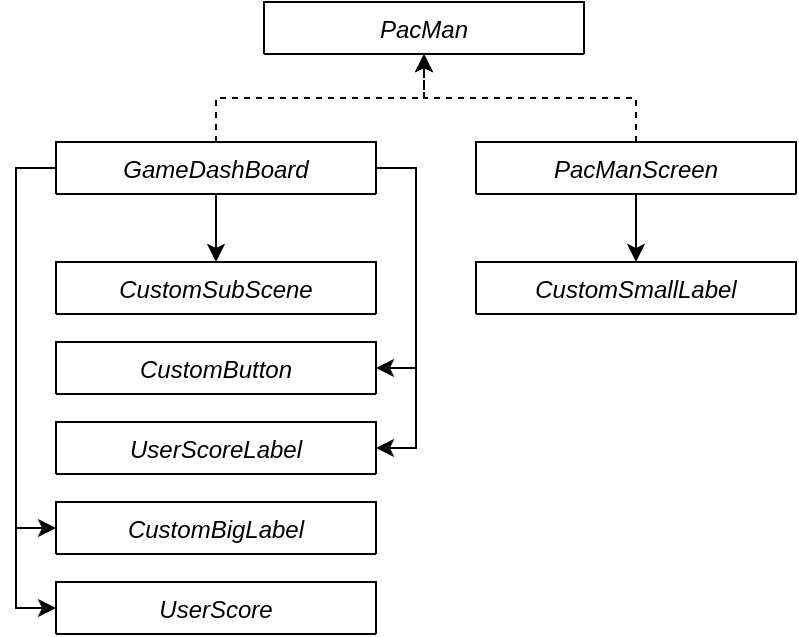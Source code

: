 <mxfile version="20.6.0" type="device"><diagram id="C5RBs43oDa-KdzZeNtuy" name="Page-1"><mxGraphModel dx="946" dy="458" grid="1" gridSize="10" guides="1" tooltips="1" connect="1" arrows="1" fold="1" page="1" pageScale="1" pageWidth="827" pageHeight="1169" math="0" shadow="0"><root><mxCell id="WIyWlLk6GJQsqaUBKTNV-0"/><mxCell id="WIyWlLk6GJQsqaUBKTNV-1" parent="WIyWlLk6GJQsqaUBKTNV-0"/><mxCell id="AkwtQ9U9xA5ziATgcfaj-17" style="edgeStyle=orthogonalEdgeStyle;rounded=0;orthogonalLoop=1;jettySize=auto;html=1;entryX=0.5;entryY=1;entryDx=0;entryDy=0;dashed=1;" edge="1" parent="WIyWlLk6GJQsqaUBKTNV-1" source="zkfFHV4jXpPFQw0GAbJ--0" target="AkwtQ9U9xA5ziATgcfaj-10"><mxGeometry relative="1" as="geometry"/></mxCell><mxCell id="AkwtQ9U9xA5ziATgcfaj-24" style="edgeStyle=orthogonalEdgeStyle;rounded=0;orthogonalLoop=1;jettySize=auto;html=1;entryX=0.5;entryY=0;entryDx=0;entryDy=0;" edge="1" parent="WIyWlLk6GJQsqaUBKTNV-1" source="zkfFHV4jXpPFQw0GAbJ--0" target="AkwtQ9U9xA5ziATgcfaj-14"><mxGeometry relative="1" as="geometry"/></mxCell><mxCell id="zkfFHV4jXpPFQw0GAbJ--0" value="PacManScreen" style="swimlane;fontStyle=2;align=center;verticalAlign=top;childLayout=stackLayout;horizontal=1;startSize=26;horizontalStack=0;resizeParent=1;resizeLast=0;collapsible=1;marginBottom=0;rounded=0;shadow=0;strokeWidth=1;" parent="WIyWlLk6GJQsqaUBKTNV-1" vertex="1" collapsed="1"><mxGeometry x="360" y="250" width="160" height="26" as="geometry"><mxRectangle x="380" y="240" width="160" height="40" as="alternateBounds"/></mxGeometry></mxCell><mxCell id="zkfFHV4jXpPFQw0GAbJ--4" value="" style="line;html=1;strokeWidth=1;align=left;verticalAlign=middle;spacingTop=-1;spacingLeft=3;spacingRight=3;rotatable=0;labelPosition=right;points=[];portConstraint=eastwest;" parent="zkfFHV4jXpPFQw0GAbJ--0" vertex="1"><mxGeometry y="26" width="160" height="8" as="geometry"/></mxCell><mxCell id="AkwtQ9U9xA5ziATgcfaj-16" style="edgeStyle=orthogonalEdgeStyle;rounded=0;orthogonalLoop=1;jettySize=auto;html=1;dashed=1;" edge="1" parent="WIyWlLk6GJQsqaUBKTNV-1" source="AkwtQ9U9xA5ziATgcfaj-0" target="AkwtQ9U9xA5ziATgcfaj-10"><mxGeometry relative="1" as="geometry"/></mxCell><mxCell id="AkwtQ9U9xA5ziATgcfaj-18" style="edgeStyle=orthogonalEdgeStyle;rounded=0;orthogonalLoop=1;jettySize=auto;html=1;" edge="1" parent="WIyWlLk6GJQsqaUBKTNV-1" source="AkwtQ9U9xA5ziATgcfaj-0" target="AkwtQ9U9xA5ziATgcfaj-2"><mxGeometry relative="1" as="geometry"/></mxCell><mxCell id="AkwtQ9U9xA5ziATgcfaj-20" style="edgeStyle=orthogonalEdgeStyle;rounded=0;orthogonalLoop=1;jettySize=auto;html=1;entryX=1;entryY=0.5;entryDx=0;entryDy=0;exitX=1;exitY=0.5;exitDx=0;exitDy=0;" edge="1" parent="WIyWlLk6GJQsqaUBKTNV-1" source="AkwtQ9U9xA5ziATgcfaj-0" target="AkwtQ9U9xA5ziATgcfaj-4"><mxGeometry relative="1" as="geometry"/></mxCell><mxCell id="AkwtQ9U9xA5ziATgcfaj-21" style="edgeStyle=orthogonalEdgeStyle;rounded=0;orthogonalLoop=1;jettySize=auto;html=1;entryX=1;entryY=0.5;entryDx=0;entryDy=0;exitX=1;exitY=0.5;exitDx=0;exitDy=0;" edge="1" parent="WIyWlLk6GJQsqaUBKTNV-1" source="AkwtQ9U9xA5ziATgcfaj-0" target="AkwtQ9U9xA5ziATgcfaj-12"><mxGeometry relative="1" as="geometry"/></mxCell><mxCell id="AkwtQ9U9xA5ziATgcfaj-22" style="edgeStyle=orthogonalEdgeStyle;rounded=0;orthogonalLoop=1;jettySize=auto;html=1;entryX=0;entryY=0.5;entryDx=0;entryDy=0;exitX=0;exitY=0.5;exitDx=0;exitDy=0;" edge="1" parent="WIyWlLk6GJQsqaUBKTNV-1" source="AkwtQ9U9xA5ziATgcfaj-0" target="AkwtQ9U9xA5ziATgcfaj-8"><mxGeometry relative="1" as="geometry"/></mxCell><mxCell id="AkwtQ9U9xA5ziATgcfaj-23" style="edgeStyle=orthogonalEdgeStyle;rounded=0;orthogonalLoop=1;jettySize=auto;html=1;entryX=0;entryY=0.5;entryDx=0;entryDy=0;exitX=0;exitY=0.5;exitDx=0;exitDy=0;" edge="1" parent="WIyWlLk6GJQsqaUBKTNV-1" source="AkwtQ9U9xA5ziATgcfaj-0" target="AkwtQ9U9xA5ziATgcfaj-6"><mxGeometry relative="1" as="geometry"/></mxCell><mxCell id="AkwtQ9U9xA5ziATgcfaj-0" value="GameDashBoard" style="swimlane;fontStyle=2;align=center;verticalAlign=top;childLayout=stackLayout;horizontal=1;startSize=26;horizontalStack=0;resizeParent=1;resizeLast=0;collapsible=1;marginBottom=0;rounded=0;shadow=0;strokeWidth=1;" vertex="1" collapsed="1" parent="WIyWlLk6GJQsqaUBKTNV-1"><mxGeometry x="150" y="250" width="160" height="26" as="geometry"><mxRectangle x="150" y="250" width="160" height="40" as="alternateBounds"/></mxGeometry></mxCell><mxCell id="AkwtQ9U9xA5ziATgcfaj-1" value="" style="line;html=1;strokeWidth=1;align=left;verticalAlign=middle;spacingTop=-1;spacingLeft=3;spacingRight=3;rotatable=0;labelPosition=right;points=[];portConstraint=eastwest;" vertex="1" parent="AkwtQ9U9xA5ziATgcfaj-0"><mxGeometry y="26" width="160" height="8" as="geometry"/></mxCell><mxCell id="AkwtQ9U9xA5ziATgcfaj-2" value="CustomSubScene" style="swimlane;fontStyle=2;align=center;verticalAlign=top;childLayout=stackLayout;horizontal=1;startSize=26;horizontalStack=0;resizeParent=1;resizeLast=0;collapsible=1;marginBottom=0;rounded=0;shadow=0;strokeWidth=1;" vertex="1" collapsed="1" parent="WIyWlLk6GJQsqaUBKTNV-1"><mxGeometry x="150" y="310" width="160" height="26" as="geometry"><mxRectangle x="150" y="250" width="160" height="40" as="alternateBounds"/></mxGeometry></mxCell><mxCell id="AkwtQ9U9xA5ziATgcfaj-3" value="" style="line;html=1;strokeWidth=1;align=left;verticalAlign=middle;spacingTop=-1;spacingLeft=3;spacingRight=3;rotatable=0;labelPosition=right;points=[];portConstraint=eastwest;" vertex="1" parent="AkwtQ9U9xA5ziATgcfaj-2"><mxGeometry y="26" width="160" height="8" as="geometry"/></mxCell><mxCell id="AkwtQ9U9xA5ziATgcfaj-4" value="CustomButton" style="swimlane;fontStyle=2;align=center;verticalAlign=top;childLayout=stackLayout;horizontal=1;startSize=26;horizontalStack=0;resizeParent=1;resizeLast=0;collapsible=1;marginBottom=0;rounded=0;shadow=0;strokeWidth=1;" vertex="1" collapsed="1" parent="WIyWlLk6GJQsqaUBKTNV-1"><mxGeometry x="150" y="350" width="160" height="26" as="geometry"><mxRectangle x="150" y="250" width="160" height="40" as="alternateBounds"/></mxGeometry></mxCell><mxCell id="AkwtQ9U9xA5ziATgcfaj-5" value="" style="line;html=1;strokeWidth=1;align=left;verticalAlign=middle;spacingTop=-1;spacingLeft=3;spacingRight=3;rotatable=0;labelPosition=right;points=[];portConstraint=eastwest;" vertex="1" parent="AkwtQ9U9xA5ziATgcfaj-4"><mxGeometry y="26" width="160" height="8" as="geometry"/></mxCell><mxCell id="AkwtQ9U9xA5ziATgcfaj-6" value="UserScore" style="swimlane;fontStyle=2;align=center;verticalAlign=top;childLayout=stackLayout;horizontal=1;startSize=26;horizontalStack=0;resizeParent=1;resizeLast=0;collapsible=1;marginBottom=0;rounded=0;shadow=0;strokeWidth=1;" vertex="1" collapsed="1" parent="WIyWlLk6GJQsqaUBKTNV-1"><mxGeometry x="150" y="470" width="160" height="26" as="geometry"><mxRectangle x="150" y="250" width="160" height="40" as="alternateBounds"/></mxGeometry></mxCell><mxCell id="AkwtQ9U9xA5ziATgcfaj-7" value="" style="line;html=1;strokeWidth=1;align=left;verticalAlign=middle;spacingTop=-1;spacingLeft=3;spacingRight=3;rotatable=0;labelPosition=right;points=[];portConstraint=eastwest;" vertex="1" parent="AkwtQ9U9xA5ziATgcfaj-6"><mxGeometry y="26" width="160" height="8" as="geometry"/></mxCell><mxCell id="AkwtQ9U9xA5ziATgcfaj-8" value="CustomBigLabel" style="swimlane;fontStyle=2;align=center;verticalAlign=top;childLayout=stackLayout;horizontal=1;startSize=26;horizontalStack=0;resizeParent=1;resizeLast=0;collapsible=1;marginBottom=0;rounded=0;shadow=0;strokeWidth=1;" vertex="1" collapsed="1" parent="WIyWlLk6GJQsqaUBKTNV-1"><mxGeometry x="150" y="430" width="160" height="26" as="geometry"><mxRectangle x="150" y="250" width="160" height="40" as="alternateBounds"/></mxGeometry></mxCell><mxCell id="AkwtQ9U9xA5ziATgcfaj-9" value="" style="line;html=1;strokeWidth=1;align=left;verticalAlign=middle;spacingTop=-1;spacingLeft=3;spacingRight=3;rotatable=0;labelPosition=right;points=[];portConstraint=eastwest;" vertex="1" parent="AkwtQ9U9xA5ziATgcfaj-8"><mxGeometry y="26" width="160" height="8" as="geometry"/></mxCell><mxCell id="AkwtQ9U9xA5ziATgcfaj-10" value="PacMan" style="swimlane;fontStyle=2;align=center;verticalAlign=top;childLayout=stackLayout;horizontal=1;startSize=26;horizontalStack=0;resizeParent=1;resizeLast=0;collapsible=1;marginBottom=0;rounded=0;shadow=0;strokeWidth=1;" vertex="1" collapsed="1" parent="WIyWlLk6GJQsqaUBKTNV-1"><mxGeometry x="254" y="180" width="160" height="26" as="geometry"><mxRectangle x="150" y="250" width="160" height="40" as="alternateBounds"/></mxGeometry></mxCell><mxCell id="AkwtQ9U9xA5ziATgcfaj-11" value="" style="line;html=1;strokeWidth=1;align=left;verticalAlign=middle;spacingTop=-1;spacingLeft=3;spacingRight=3;rotatable=0;labelPosition=right;points=[];portConstraint=eastwest;" vertex="1" parent="AkwtQ9U9xA5ziATgcfaj-10"><mxGeometry y="26" width="160" height="8" as="geometry"/></mxCell><mxCell id="AkwtQ9U9xA5ziATgcfaj-12" value="UserScoreLabel" style="swimlane;fontStyle=2;align=center;verticalAlign=top;childLayout=stackLayout;horizontal=1;startSize=26;horizontalStack=0;resizeParent=1;resizeLast=0;collapsible=1;marginBottom=0;rounded=0;shadow=0;strokeWidth=1;" vertex="1" collapsed="1" parent="WIyWlLk6GJQsqaUBKTNV-1"><mxGeometry x="150" y="390" width="160" height="26" as="geometry"><mxRectangle x="150" y="250" width="160" height="40" as="alternateBounds"/></mxGeometry></mxCell><mxCell id="AkwtQ9U9xA5ziATgcfaj-13" value="" style="line;html=1;strokeWidth=1;align=left;verticalAlign=middle;spacingTop=-1;spacingLeft=3;spacingRight=3;rotatable=0;labelPosition=right;points=[];portConstraint=eastwest;" vertex="1" parent="AkwtQ9U9xA5ziATgcfaj-12"><mxGeometry y="26" width="160" height="8" as="geometry"/></mxCell><mxCell id="AkwtQ9U9xA5ziATgcfaj-14" value="CustomSmallLabel" style="swimlane;fontStyle=2;align=center;verticalAlign=top;childLayout=stackLayout;horizontal=1;startSize=26;horizontalStack=0;resizeParent=1;resizeLast=0;collapsible=1;marginBottom=0;rounded=0;shadow=0;strokeWidth=1;" vertex="1" collapsed="1" parent="WIyWlLk6GJQsqaUBKTNV-1"><mxGeometry x="360" y="310" width="160" height="26" as="geometry"><mxRectangle x="150" y="250" width="160" height="40" as="alternateBounds"/></mxGeometry></mxCell><mxCell id="AkwtQ9U9xA5ziATgcfaj-15" value="" style="line;html=1;strokeWidth=1;align=left;verticalAlign=middle;spacingTop=-1;spacingLeft=3;spacingRight=3;rotatable=0;labelPosition=right;points=[];portConstraint=eastwest;" vertex="1" parent="AkwtQ9U9xA5ziATgcfaj-14"><mxGeometry y="26" width="160" height="8" as="geometry"/></mxCell></root></mxGraphModel></diagram></mxfile>
